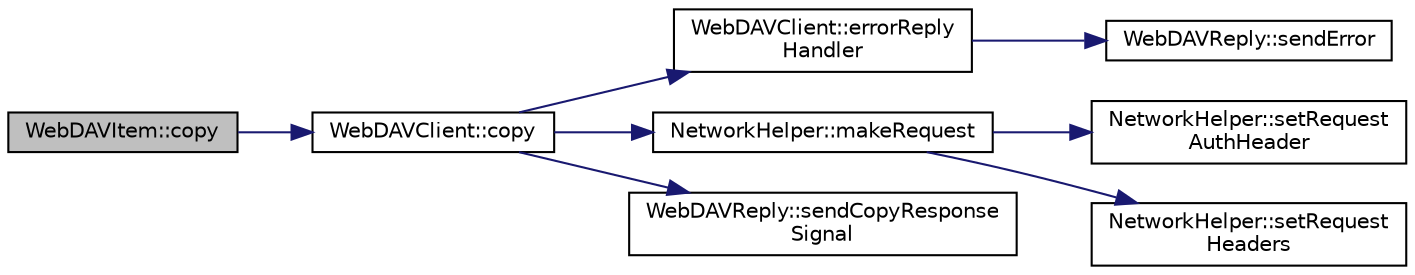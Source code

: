 digraph "WebDAVItem::copy"
{
 // INTERACTIVE_SVG=YES
 // LATEX_PDF_SIZE
  edge [fontname="Helvetica",fontsize="10",labelfontname="Helvetica",labelfontsize="10"];
  node [fontname="Helvetica",fontsize="10",shape=record];
  rankdir="LR";
  Node3 [label="WebDAVItem::copy",height=0.2,width=0.4,color="black", fillcolor="grey75", style="filled", fontcolor="black",tooltip=" "];
  Node3 -> Node4 [color="midnightblue",fontsize="10",style="solid",fontname="Helvetica"];
  Node4 [label="WebDAVClient::copy",height=0.2,width=0.4,color="black", fillcolor="white", style="filled",URL="$class_web_d_a_v_client.html#a7cb1d6bb26287c91247eac97dd7a4e9f",tooltip=" "];
  Node4 -> Node5 [color="midnightblue",fontsize="10",style="solid",fontname="Helvetica"];
  Node5 [label="WebDAVClient::errorReply\lHandler",height=0.2,width=0.4,color="black", fillcolor="white", style="filled",URL="$class_web_d_a_v_client.html#a7c55b87f2da54a454ccd736033586ae4",tooltip=" "];
  Node5 -> Node6 [color="midnightblue",fontsize="10",style="solid",fontname="Helvetica"];
  Node6 [label="WebDAVReply::sendError",height=0.2,width=0.4,color="black", fillcolor="white", style="filled",URL="$class_web_d_a_v_reply.html#af2e9887105f9555aeb6d74ca45995d7a",tooltip=" "];
  Node4 -> Node7 [color="midnightblue",fontsize="10",style="solid",fontname="Helvetica"];
  Node7 [label="NetworkHelper::makeRequest",height=0.2,width=0.4,color="black", fillcolor="white", style="filled",URL="$class_network_helper.html#ae02921e158bb6478658d3326dd73ad0a",tooltip=" "];
  Node7 -> Node8 [color="midnightblue",fontsize="10",style="solid",fontname="Helvetica"];
  Node8 [label="NetworkHelper::setRequest\lAuthHeader",height=0.2,width=0.4,color="black", fillcolor="white", style="filled",URL="$class_network_helper.html#a399431d07f53fe9d51de9cc8feb82870",tooltip=" "];
  Node7 -> Node9 [color="midnightblue",fontsize="10",style="solid",fontname="Helvetica"];
  Node9 [label="NetworkHelper::setRequest\lHeaders",height=0.2,width=0.4,color="black", fillcolor="white", style="filled",URL="$class_network_helper.html#acd2024e4fdc4c63c6b3d159f834a5b7d",tooltip=" "];
  Node4 -> Node10 [color="midnightblue",fontsize="10",style="solid",fontname="Helvetica"];
  Node10 [label="WebDAVReply::sendCopyResponse\lSignal",height=0.2,width=0.4,color="black", fillcolor="white", style="filled",URL="$class_web_d_a_v_reply.html#a589cb89587977f9ce703ac32c88d0f16",tooltip=" "];
}
